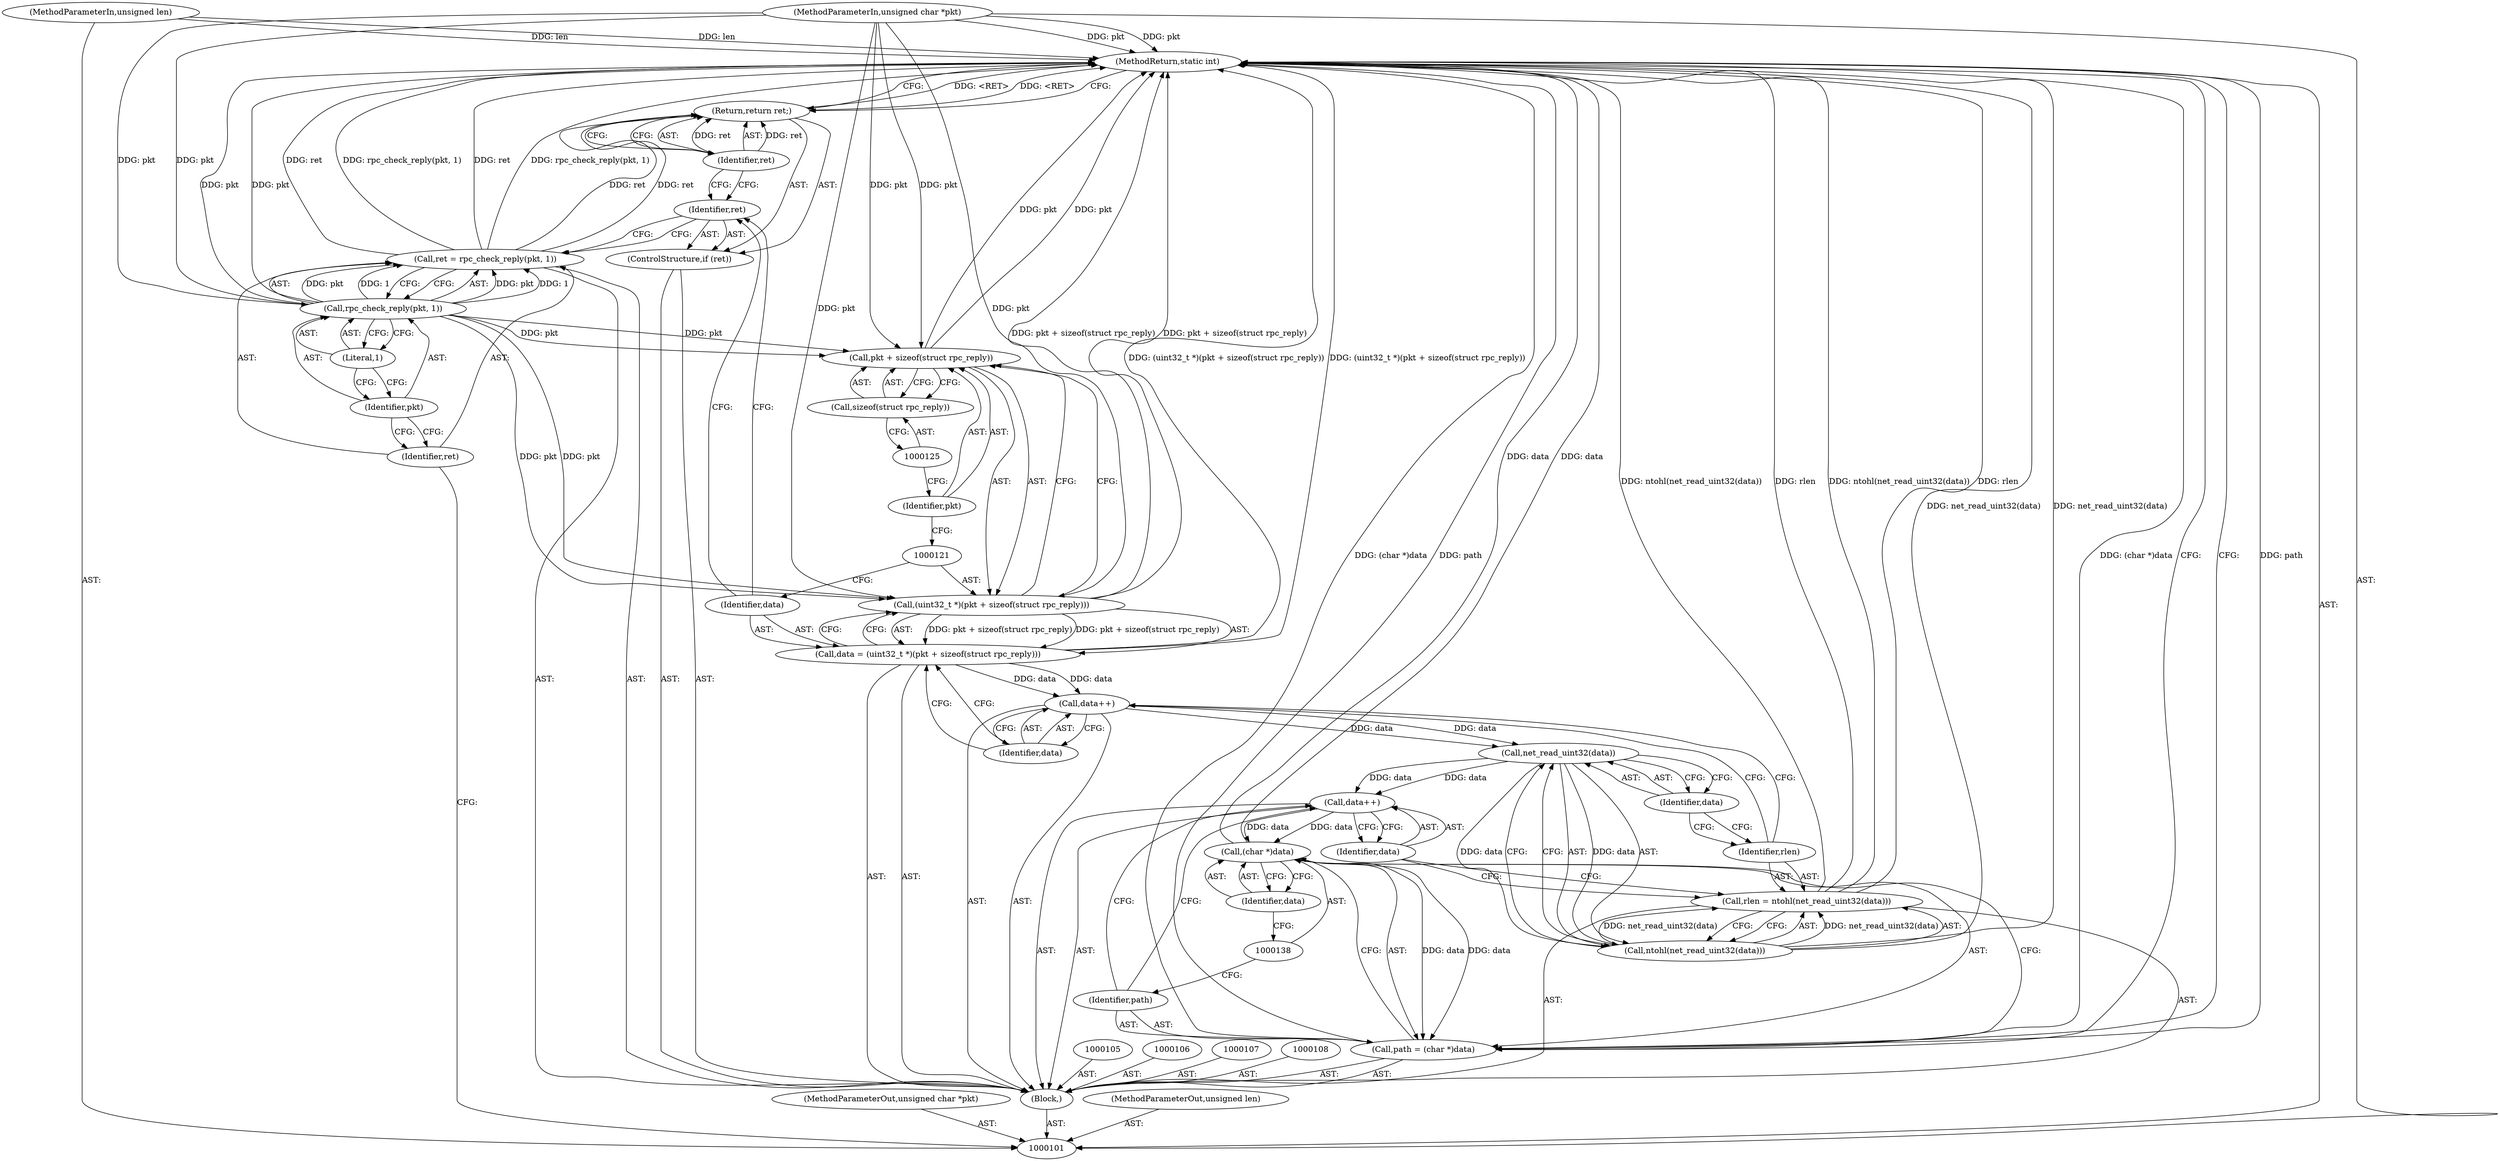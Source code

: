 digraph "0_pengutronix_84986ca024462058574432b5483f4bf9136c538d" {
"1000140" [label="(MethodReturn,static int)"];
"1000102" [label="(MethodParameterIn,unsigned char *pkt)"];
"1000195" [label="(MethodParameterOut,unsigned char *pkt)"];
"1000103" [label="(MethodParameterIn,unsigned len)"];
"1000196" [label="(MethodParameterOut,unsigned len)"];
"1000116" [label="(Return,return ret;)"];
"1000117" [label="(Identifier,ret)"];
"1000118" [label="(Call,data = (uint32_t *)(pkt + sizeof(struct rpc_reply)))"];
"1000119" [label="(Identifier,data)"];
"1000122" [label="(Call,pkt + sizeof(struct rpc_reply))"];
"1000123" [label="(Identifier,pkt)"];
"1000124" [label="(Call,sizeof(struct rpc_reply))"];
"1000120" [label="(Call,(uint32_t *)(pkt + sizeof(struct rpc_reply)))"];
"1000126" [label="(Call,data++)"];
"1000127" [label="(Identifier,data)"];
"1000131" [label="(Call,net_read_uint32(data))"];
"1000128" [label="(Call,rlen = ntohl(net_read_uint32(data)))"];
"1000129" [label="(Identifier,rlen)"];
"1000132" [label="(Identifier,data)"];
"1000130" [label="(Call,ntohl(net_read_uint32(data)))"];
"1000104" [label="(Block,)"];
"1000133" [label="(Call,data++)"];
"1000134" [label="(Identifier,data)"];
"1000139" [label="(Identifier,data)"];
"1000135" [label="(Call,path = (char *)data)"];
"1000136" [label="(Identifier,path)"];
"1000137" [label="(Call,(char *)data)"];
"1000109" [label="(Call,ret = rpc_check_reply(pkt, 1))"];
"1000110" [label="(Identifier,ret)"];
"1000112" [label="(Identifier,pkt)"];
"1000113" [label="(Literal,1)"];
"1000111" [label="(Call,rpc_check_reply(pkt, 1))"];
"1000114" [label="(ControlStructure,if (ret))"];
"1000115" [label="(Identifier,ret)"];
"1000140" -> "1000101"  [label="AST: "];
"1000140" -> "1000116"  [label="CFG: "];
"1000140" -> "1000135"  [label="CFG: "];
"1000116" -> "1000140"  [label="DDG: <RET>"];
"1000128" -> "1000140"  [label="DDG: ntohl(net_read_uint32(data))"];
"1000128" -> "1000140"  [label="DDG: rlen"];
"1000109" -> "1000140"  [label="DDG: rpc_check_reply(pkt, 1)"];
"1000109" -> "1000140"  [label="DDG: ret"];
"1000122" -> "1000140"  [label="DDG: pkt"];
"1000137" -> "1000140"  [label="DDG: data"];
"1000103" -> "1000140"  [label="DDG: len"];
"1000102" -> "1000140"  [label="DDG: pkt"];
"1000111" -> "1000140"  [label="DDG: pkt"];
"1000118" -> "1000140"  [label="DDG: (uint32_t *)(pkt + sizeof(struct rpc_reply))"];
"1000135" -> "1000140"  [label="DDG: path"];
"1000135" -> "1000140"  [label="DDG: (char *)data"];
"1000120" -> "1000140"  [label="DDG: pkt + sizeof(struct rpc_reply)"];
"1000130" -> "1000140"  [label="DDG: net_read_uint32(data)"];
"1000102" -> "1000101"  [label="AST: "];
"1000102" -> "1000140"  [label="DDG: pkt"];
"1000102" -> "1000111"  [label="DDG: pkt"];
"1000102" -> "1000120"  [label="DDG: pkt"];
"1000102" -> "1000122"  [label="DDG: pkt"];
"1000195" -> "1000101"  [label="AST: "];
"1000103" -> "1000101"  [label="AST: "];
"1000103" -> "1000140"  [label="DDG: len"];
"1000196" -> "1000101"  [label="AST: "];
"1000116" -> "1000114"  [label="AST: "];
"1000116" -> "1000117"  [label="CFG: "];
"1000117" -> "1000116"  [label="AST: "];
"1000140" -> "1000116"  [label="CFG: "];
"1000116" -> "1000140"  [label="DDG: <RET>"];
"1000117" -> "1000116"  [label="DDG: ret"];
"1000109" -> "1000116"  [label="DDG: ret"];
"1000117" -> "1000116"  [label="AST: "];
"1000117" -> "1000115"  [label="CFG: "];
"1000116" -> "1000117"  [label="CFG: "];
"1000117" -> "1000116"  [label="DDG: ret"];
"1000118" -> "1000104"  [label="AST: "];
"1000118" -> "1000120"  [label="CFG: "];
"1000119" -> "1000118"  [label="AST: "];
"1000120" -> "1000118"  [label="AST: "];
"1000127" -> "1000118"  [label="CFG: "];
"1000118" -> "1000140"  [label="DDG: (uint32_t *)(pkt + sizeof(struct rpc_reply))"];
"1000120" -> "1000118"  [label="DDG: pkt + sizeof(struct rpc_reply)"];
"1000118" -> "1000126"  [label="DDG: data"];
"1000119" -> "1000118"  [label="AST: "];
"1000119" -> "1000115"  [label="CFG: "];
"1000121" -> "1000119"  [label="CFG: "];
"1000122" -> "1000120"  [label="AST: "];
"1000122" -> "1000124"  [label="CFG: "];
"1000123" -> "1000122"  [label="AST: "];
"1000124" -> "1000122"  [label="AST: "];
"1000120" -> "1000122"  [label="CFG: "];
"1000122" -> "1000140"  [label="DDG: pkt"];
"1000111" -> "1000122"  [label="DDG: pkt"];
"1000102" -> "1000122"  [label="DDG: pkt"];
"1000123" -> "1000122"  [label="AST: "];
"1000123" -> "1000121"  [label="CFG: "];
"1000125" -> "1000123"  [label="CFG: "];
"1000124" -> "1000122"  [label="AST: "];
"1000124" -> "1000125"  [label="CFG: "];
"1000125" -> "1000124"  [label="AST: "];
"1000122" -> "1000124"  [label="CFG: "];
"1000120" -> "1000118"  [label="AST: "];
"1000120" -> "1000122"  [label="CFG: "];
"1000121" -> "1000120"  [label="AST: "];
"1000122" -> "1000120"  [label="AST: "];
"1000118" -> "1000120"  [label="CFG: "];
"1000120" -> "1000140"  [label="DDG: pkt + sizeof(struct rpc_reply)"];
"1000120" -> "1000118"  [label="DDG: pkt + sizeof(struct rpc_reply)"];
"1000111" -> "1000120"  [label="DDG: pkt"];
"1000102" -> "1000120"  [label="DDG: pkt"];
"1000126" -> "1000104"  [label="AST: "];
"1000126" -> "1000127"  [label="CFG: "];
"1000127" -> "1000126"  [label="AST: "];
"1000129" -> "1000126"  [label="CFG: "];
"1000118" -> "1000126"  [label="DDG: data"];
"1000126" -> "1000131"  [label="DDG: data"];
"1000127" -> "1000126"  [label="AST: "];
"1000127" -> "1000118"  [label="CFG: "];
"1000126" -> "1000127"  [label="CFG: "];
"1000131" -> "1000130"  [label="AST: "];
"1000131" -> "1000132"  [label="CFG: "];
"1000132" -> "1000131"  [label="AST: "];
"1000130" -> "1000131"  [label="CFG: "];
"1000131" -> "1000130"  [label="DDG: data"];
"1000126" -> "1000131"  [label="DDG: data"];
"1000131" -> "1000133"  [label="DDG: data"];
"1000128" -> "1000104"  [label="AST: "];
"1000128" -> "1000130"  [label="CFG: "];
"1000129" -> "1000128"  [label="AST: "];
"1000130" -> "1000128"  [label="AST: "];
"1000134" -> "1000128"  [label="CFG: "];
"1000128" -> "1000140"  [label="DDG: ntohl(net_read_uint32(data))"];
"1000128" -> "1000140"  [label="DDG: rlen"];
"1000130" -> "1000128"  [label="DDG: net_read_uint32(data)"];
"1000129" -> "1000128"  [label="AST: "];
"1000129" -> "1000126"  [label="CFG: "];
"1000132" -> "1000129"  [label="CFG: "];
"1000132" -> "1000131"  [label="AST: "];
"1000132" -> "1000129"  [label="CFG: "];
"1000131" -> "1000132"  [label="CFG: "];
"1000130" -> "1000128"  [label="AST: "];
"1000130" -> "1000131"  [label="CFG: "];
"1000131" -> "1000130"  [label="AST: "];
"1000128" -> "1000130"  [label="CFG: "];
"1000130" -> "1000140"  [label="DDG: net_read_uint32(data)"];
"1000130" -> "1000128"  [label="DDG: net_read_uint32(data)"];
"1000131" -> "1000130"  [label="DDG: data"];
"1000104" -> "1000101"  [label="AST: "];
"1000105" -> "1000104"  [label="AST: "];
"1000106" -> "1000104"  [label="AST: "];
"1000107" -> "1000104"  [label="AST: "];
"1000108" -> "1000104"  [label="AST: "];
"1000109" -> "1000104"  [label="AST: "];
"1000114" -> "1000104"  [label="AST: "];
"1000118" -> "1000104"  [label="AST: "];
"1000126" -> "1000104"  [label="AST: "];
"1000128" -> "1000104"  [label="AST: "];
"1000133" -> "1000104"  [label="AST: "];
"1000135" -> "1000104"  [label="AST: "];
"1000133" -> "1000104"  [label="AST: "];
"1000133" -> "1000134"  [label="CFG: "];
"1000134" -> "1000133"  [label="AST: "];
"1000136" -> "1000133"  [label="CFG: "];
"1000131" -> "1000133"  [label="DDG: data"];
"1000133" -> "1000137"  [label="DDG: data"];
"1000134" -> "1000133"  [label="AST: "];
"1000134" -> "1000128"  [label="CFG: "];
"1000133" -> "1000134"  [label="CFG: "];
"1000139" -> "1000137"  [label="AST: "];
"1000139" -> "1000138"  [label="CFG: "];
"1000137" -> "1000139"  [label="CFG: "];
"1000135" -> "1000104"  [label="AST: "];
"1000135" -> "1000137"  [label="CFG: "];
"1000136" -> "1000135"  [label="AST: "];
"1000137" -> "1000135"  [label="AST: "];
"1000140" -> "1000135"  [label="CFG: "];
"1000135" -> "1000140"  [label="DDG: path"];
"1000135" -> "1000140"  [label="DDG: (char *)data"];
"1000137" -> "1000135"  [label="DDG: data"];
"1000136" -> "1000135"  [label="AST: "];
"1000136" -> "1000133"  [label="CFG: "];
"1000138" -> "1000136"  [label="CFG: "];
"1000137" -> "1000135"  [label="AST: "];
"1000137" -> "1000139"  [label="CFG: "];
"1000138" -> "1000137"  [label="AST: "];
"1000139" -> "1000137"  [label="AST: "];
"1000135" -> "1000137"  [label="CFG: "];
"1000137" -> "1000140"  [label="DDG: data"];
"1000137" -> "1000135"  [label="DDG: data"];
"1000133" -> "1000137"  [label="DDG: data"];
"1000109" -> "1000104"  [label="AST: "];
"1000109" -> "1000111"  [label="CFG: "];
"1000110" -> "1000109"  [label="AST: "];
"1000111" -> "1000109"  [label="AST: "];
"1000115" -> "1000109"  [label="CFG: "];
"1000109" -> "1000140"  [label="DDG: rpc_check_reply(pkt, 1)"];
"1000109" -> "1000140"  [label="DDG: ret"];
"1000111" -> "1000109"  [label="DDG: pkt"];
"1000111" -> "1000109"  [label="DDG: 1"];
"1000109" -> "1000116"  [label="DDG: ret"];
"1000110" -> "1000109"  [label="AST: "];
"1000110" -> "1000101"  [label="CFG: "];
"1000112" -> "1000110"  [label="CFG: "];
"1000112" -> "1000111"  [label="AST: "];
"1000112" -> "1000110"  [label="CFG: "];
"1000113" -> "1000112"  [label="CFG: "];
"1000113" -> "1000111"  [label="AST: "];
"1000113" -> "1000112"  [label="CFG: "];
"1000111" -> "1000113"  [label="CFG: "];
"1000111" -> "1000109"  [label="AST: "];
"1000111" -> "1000113"  [label="CFG: "];
"1000112" -> "1000111"  [label="AST: "];
"1000113" -> "1000111"  [label="AST: "];
"1000109" -> "1000111"  [label="CFG: "];
"1000111" -> "1000140"  [label="DDG: pkt"];
"1000111" -> "1000109"  [label="DDG: pkt"];
"1000111" -> "1000109"  [label="DDG: 1"];
"1000102" -> "1000111"  [label="DDG: pkt"];
"1000111" -> "1000120"  [label="DDG: pkt"];
"1000111" -> "1000122"  [label="DDG: pkt"];
"1000114" -> "1000104"  [label="AST: "];
"1000115" -> "1000114"  [label="AST: "];
"1000116" -> "1000114"  [label="AST: "];
"1000115" -> "1000114"  [label="AST: "];
"1000115" -> "1000109"  [label="CFG: "];
"1000117" -> "1000115"  [label="CFG: "];
"1000119" -> "1000115"  [label="CFG: "];
}
